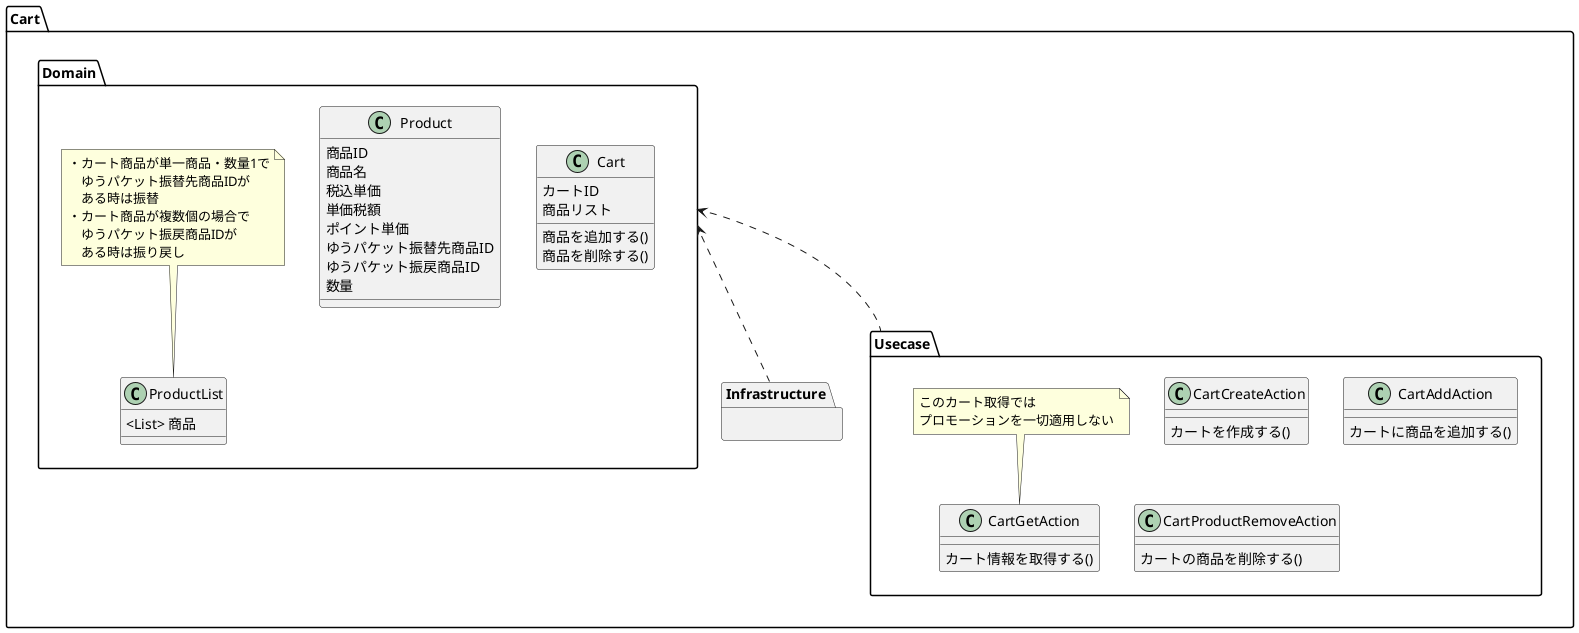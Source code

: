@startuml practice-ec-webapi

package Cart{
    package Domain{

        class Cart{
            カートID
            商品リスト
            商品を追加する()
            商品を削除する()
        }

        class Product{
            商品ID
            商品名
            税込単価
            単価税額
            ポイント単価
            ゆうパケット振替先商品ID
            ゆうパケット振戻商品ID
            数量
        }

        class ProductList{
            <List> 商品
        }

         note top of ProductList :・カート商品が単一商品・数量1で\n　ゆうパケット振替先商品IDが\n　ある時は振替\n・カート商品が複数個の場合で\n　ゆうパケット振戻商品IDが\n　ある時は振り戻し
    }
    package Usecase{
        class CartCreateAction{
            カートを作成する()
        }
        class CartGetAction{
            カート情報を取得する()
        }

        note top of CartGetAction : このカート取得では\nプロモーションを一切適用しない

        class CartAddAction{
            カートに商品を追加する()
        }
        class CartProductRemoveAction{
            カートの商品を削除する()
        }

    }

    package Infrastructure{
    }

    Domain <.do. Usecase
    Domain <.do. Infrastructure
}
   

@enduml